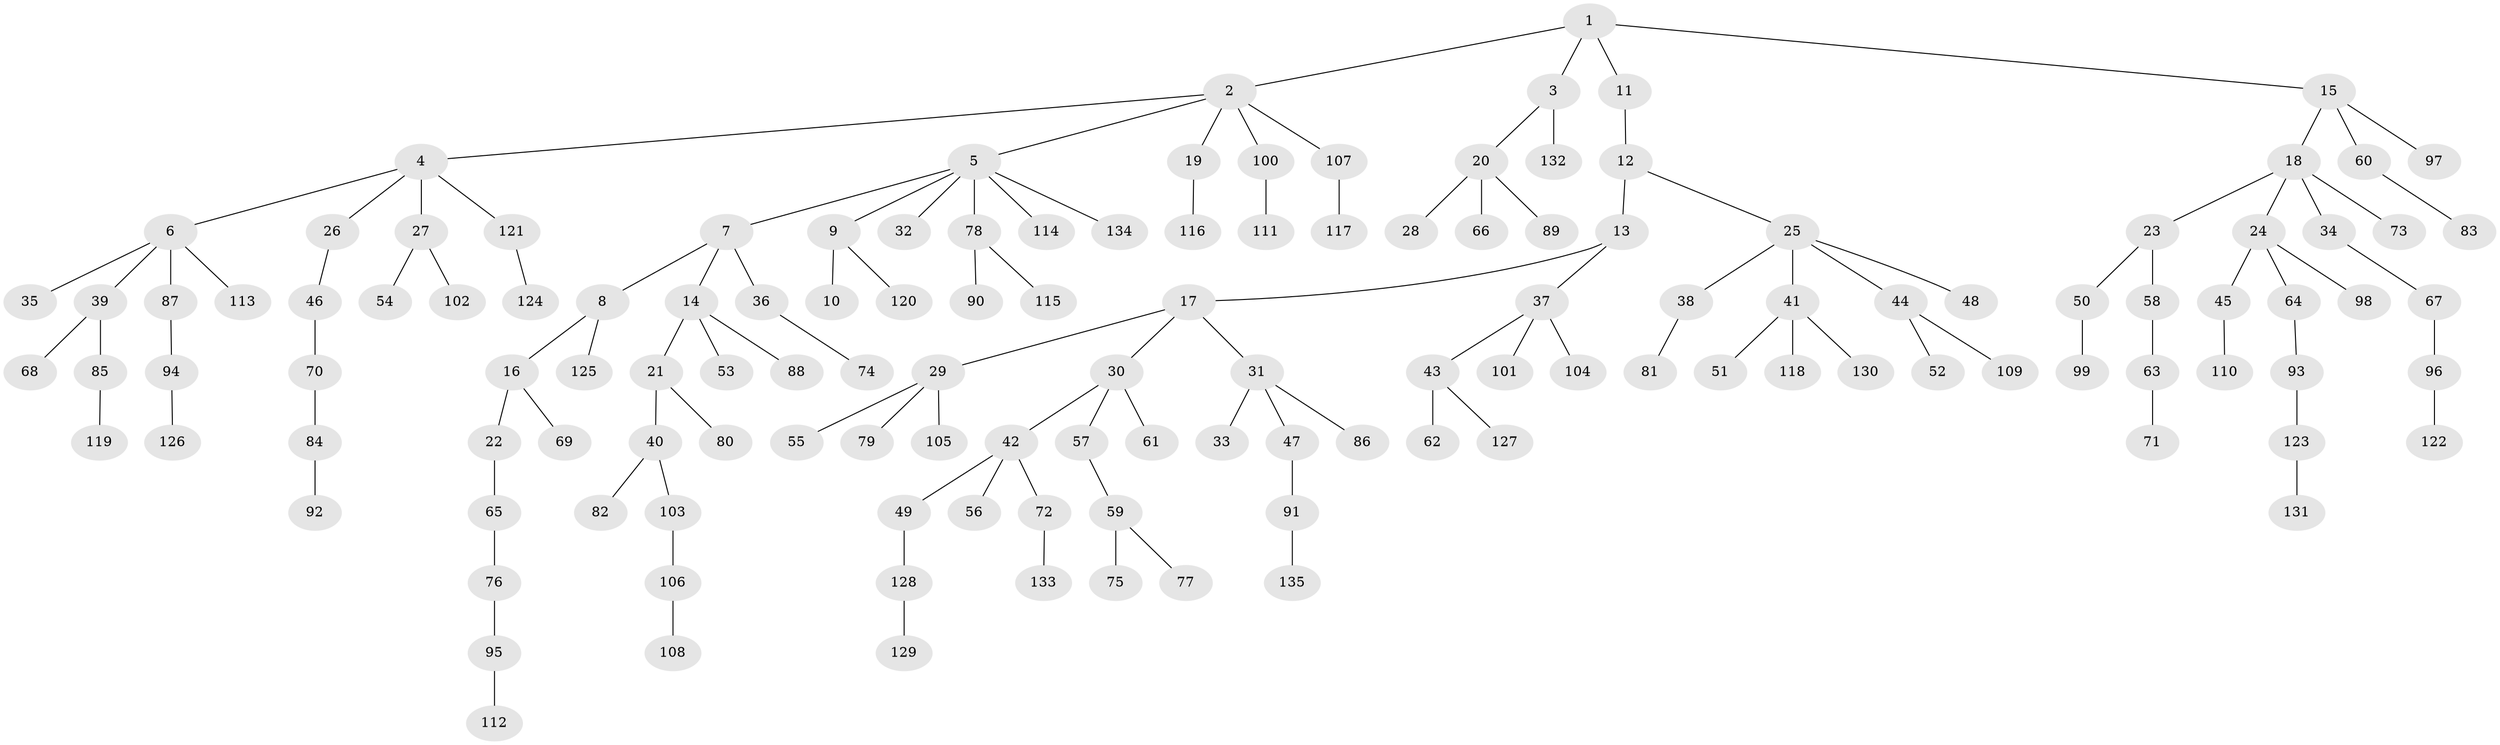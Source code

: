 // coarse degree distribution, {4: 0.06451612903225806, 6: 0.043010752688172046, 2: 0.25806451612903225, 8: 0.010752688172043012, 5: 0.010752688172043012, 3: 0.0967741935483871, 1: 0.5161290322580645}
// Generated by graph-tools (version 1.1) at 2025/42/03/06/25 10:42:05]
// undirected, 135 vertices, 134 edges
graph export_dot {
graph [start="1"]
  node [color=gray90,style=filled];
  1;
  2;
  3;
  4;
  5;
  6;
  7;
  8;
  9;
  10;
  11;
  12;
  13;
  14;
  15;
  16;
  17;
  18;
  19;
  20;
  21;
  22;
  23;
  24;
  25;
  26;
  27;
  28;
  29;
  30;
  31;
  32;
  33;
  34;
  35;
  36;
  37;
  38;
  39;
  40;
  41;
  42;
  43;
  44;
  45;
  46;
  47;
  48;
  49;
  50;
  51;
  52;
  53;
  54;
  55;
  56;
  57;
  58;
  59;
  60;
  61;
  62;
  63;
  64;
  65;
  66;
  67;
  68;
  69;
  70;
  71;
  72;
  73;
  74;
  75;
  76;
  77;
  78;
  79;
  80;
  81;
  82;
  83;
  84;
  85;
  86;
  87;
  88;
  89;
  90;
  91;
  92;
  93;
  94;
  95;
  96;
  97;
  98;
  99;
  100;
  101;
  102;
  103;
  104;
  105;
  106;
  107;
  108;
  109;
  110;
  111;
  112;
  113;
  114;
  115;
  116;
  117;
  118;
  119;
  120;
  121;
  122;
  123;
  124;
  125;
  126;
  127;
  128;
  129;
  130;
  131;
  132;
  133;
  134;
  135;
  1 -- 2;
  1 -- 3;
  1 -- 11;
  1 -- 15;
  2 -- 4;
  2 -- 5;
  2 -- 19;
  2 -- 100;
  2 -- 107;
  3 -- 20;
  3 -- 132;
  4 -- 6;
  4 -- 26;
  4 -- 27;
  4 -- 121;
  5 -- 7;
  5 -- 9;
  5 -- 32;
  5 -- 78;
  5 -- 114;
  5 -- 134;
  6 -- 35;
  6 -- 39;
  6 -- 87;
  6 -- 113;
  7 -- 8;
  7 -- 14;
  7 -- 36;
  8 -- 16;
  8 -- 125;
  9 -- 10;
  9 -- 120;
  11 -- 12;
  12 -- 13;
  12 -- 25;
  13 -- 17;
  13 -- 37;
  14 -- 21;
  14 -- 53;
  14 -- 88;
  15 -- 18;
  15 -- 60;
  15 -- 97;
  16 -- 22;
  16 -- 69;
  17 -- 29;
  17 -- 30;
  17 -- 31;
  18 -- 23;
  18 -- 24;
  18 -- 34;
  18 -- 73;
  19 -- 116;
  20 -- 28;
  20 -- 66;
  20 -- 89;
  21 -- 40;
  21 -- 80;
  22 -- 65;
  23 -- 50;
  23 -- 58;
  24 -- 45;
  24 -- 64;
  24 -- 98;
  25 -- 38;
  25 -- 41;
  25 -- 44;
  25 -- 48;
  26 -- 46;
  27 -- 54;
  27 -- 102;
  29 -- 55;
  29 -- 79;
  29 -- 105;
  30 -- 42;
  30 -- 57;
  30 -- 61;
  31 -- 33;
  31 -- 47;
  31 -- 86;
  34 -- 67;
  36 -- 74;
  37 -- 43;
  37 -- 101;
  37 -- 104;
  38 -- 81;
  39 -- 68;
  39 -- 85;
  40 -- 82;
  40 -- 103;
  41 -- 51;
  41 -- 118;
  41 -- 130;
  42 -- 49;
  42 -- 56;
  42 -- 72;
  43 -- 62;
  43 -- 127;
  44 -- 52;
  44 -- 109;
  45 -- 110;
  46 -- 70;
  47 -- 91;
  49 -- 128;
  50 -- 99;
  57 -- 59;
  58 -- 63;
  59 -- 75;
  59 -- 77;
  60 -- 83;
  63 -- 71;
  64 -- 93;
  65 -- 76;
  67 -- 96;
  70 -- 84;
  72 -- 133;
  76 -- 95;
  78 -- 90;
  78 -- 115;
  84 -- 92;
  85 -- 119;
  87 -- 94;
  91 -- 135;
  93 -- 123;
  94 -- 126;
  95 -- 112;
  96 -- 122;
  100 -- 111;
  103 -- 106;
  106 -- 108;
  107 -- 117;
  121 -- 124;
  123 -- 131;
  128 -- 129;
}

